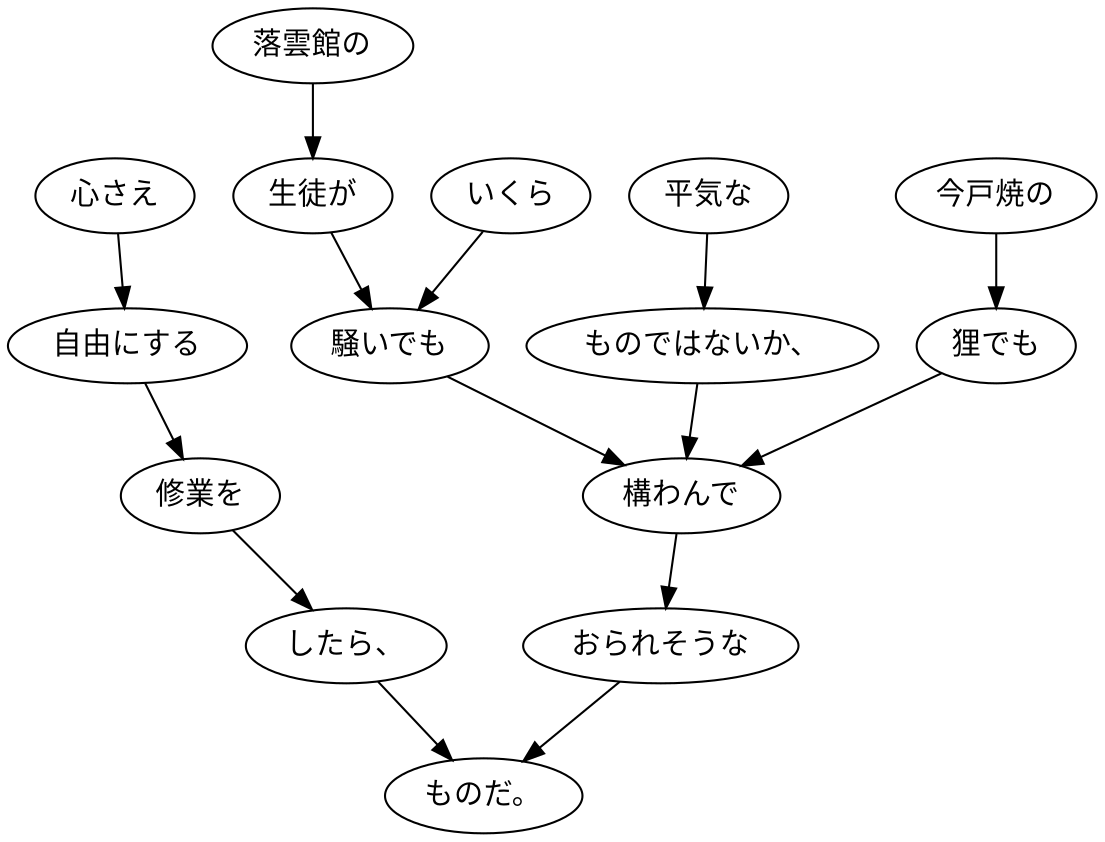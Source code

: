 digraph graph5534 {
	node0 [label="心さえ"];
	node1 [label="自由にする"];
	node2 [label="修業を"];
	node3 [label="したら、"];
	node4 [label="落雲館の"];
	node5 [label="生徒が"];
	node6 [label="いくら"];
	node7 [label="騒いでも"];
	node8 [label="平気な"];
	node9 [label="ものではないか、"];
	node10 [label="今戸焼の"];
	node11 [label="狸でも"];
	node12 [label="構わんで"];
	node13 [label="おられそうな"];
	node14 [label="ものだ。"];
	node0 -> node1;
	node1 -> node2;
	node2 -> node3;
	node3 -> node14;
	node4 -> node5;
	node5 -> node7;
	node6 -> node7;
	node7 -> node12;
	node8 -> node9;
	node9 -> node12;
	node10 -> node11;
	node11 -> node12;
	node12 -> node13;
	node13 -> node14;
}
